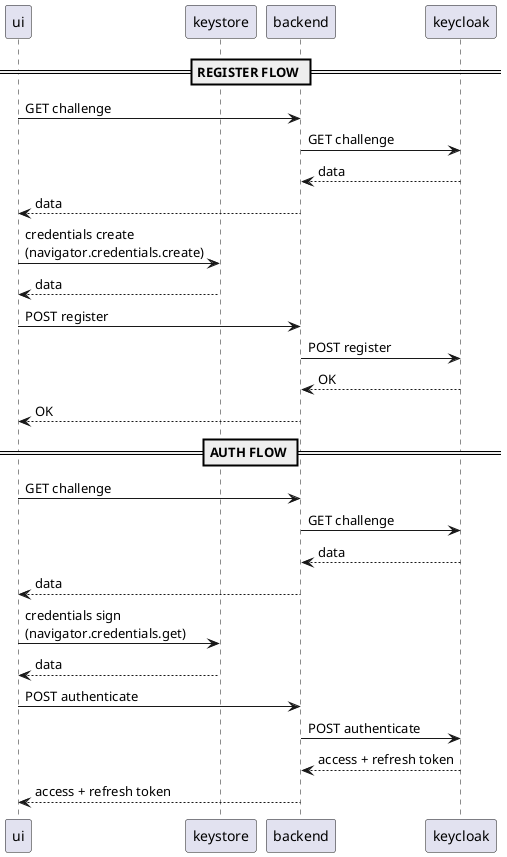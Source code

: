 @startuml "flow"
participant ui
participant keystore
participant backend
participant keycloak

== REGISTER FLOW ==
ui -> backend: GET challenge
backend -> keycloak: GET challenge
keycloak --> backend: data
backend --> ui: data
ui -> keystore: credentials create\n(navigator.credentials.create)
keystore --> ui: data
ui -> backend: POST register
backend -> keycloak: POST register
keycloak --> backend: OK
backend --> ui: OK

== AUTH FLOW ==
ui -> backend: GET challenge
backend -> keycloak: GET challenge
keycloak --> backend: data
backend --> ui: data
ui -> keystore: credentials sign\n(navigator.credentials.get)
keystore --> ui: data
ui -> backend: POST authenticate
backend -> keycloak: POST authenticate
keycloak --> backend: access + refresh token
backend --> ui: access + refresh token

@enduml